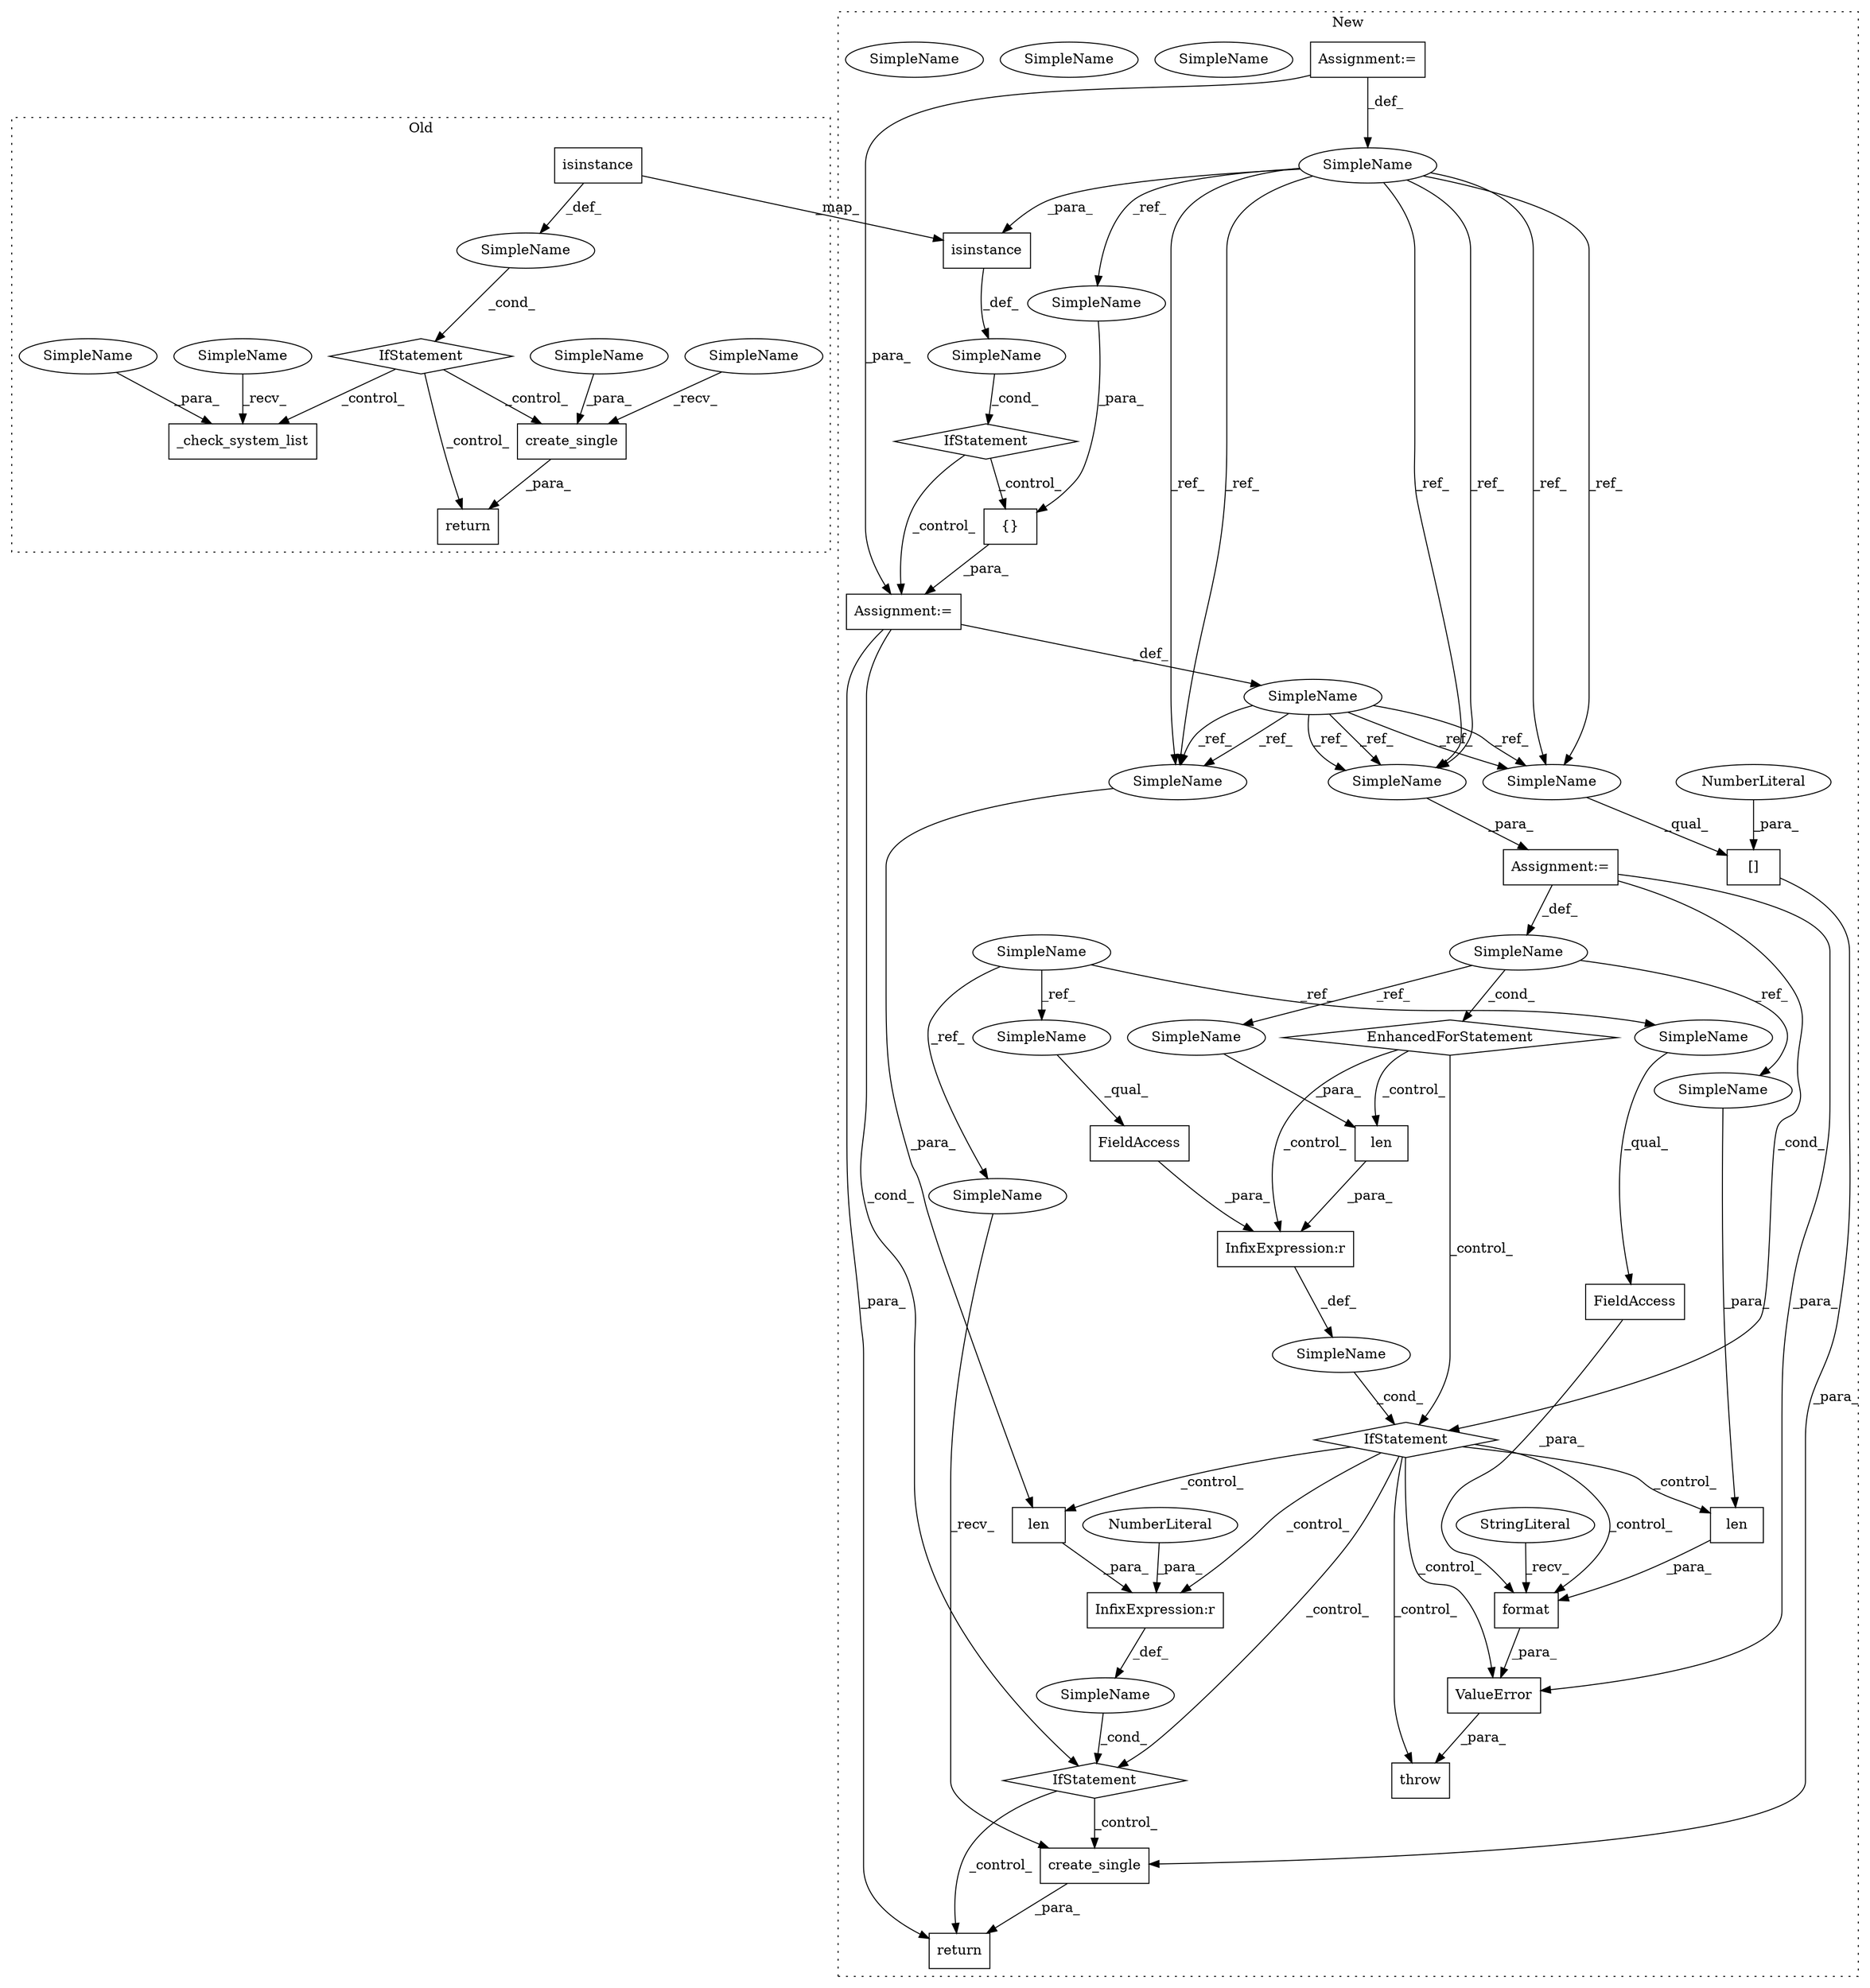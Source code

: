 digraph G {
subgraph cluster0 {
1 [label="create_single" a="32" s="693,736" l="14,1" shape="box"];
3 [label="_check_system_list" a="32" s="764,789" l="19,1" shape="box"];
12 [label="SimpleName" a="42" s="" l="" shape="ellipse"];
27 [label="IfStatement" a="25" s="618,671" l="4,2" shape="diamond"];
33 [label="isinstance" a="32" s="622,669" l="11,2" shape="box"];
38 [label="return" a="41" s="681" l="7" shape="box"];
42 [label="SimpleName" a="42" s="783" l="6" shape="ellipse"];
43 [label="SimpleName" a="42" s="707" l="6" shape="ellipse"];
48 [label="SimpleName" a="42" s="688" l="4" shape="ellipse"];
49 [label="SimpleName" a="42" s="759" l="4" shape="ellipse"];
label = "Old";
style="dotted";
}
subgraph cluster1 {
2 [label="create_single" a="32" s="1045,1091" l="14,1" shape="box"];
4 [label="SimpleName" a="42" s="792" l="1" shape="ellipse"];
5 [label="throw" a="53" s="853" l="6" shape="box"];
6 [label="{}" a="4" s="715,722" l="1,1" shape="box"];
7 [label="[]" a="2" s="1059,1067" l="7,1" shape="box"];
8 [label="NumberLiteral" a="34" s="1066" l="1" shape="ellipse"];
9 [label="EnhancedForStatement" a="70" s="735,802" l="53,2" shape="diamond"];
10 [label="SimpleName" a="42" s="316" l="4" shape="ellipse"];
11 [label="format" a="32" s="951,981" l="7,1" shape="box"];
13 [label="SimpleName" a="42" s="" l="" shape="ellipse"];
14 [label="SimpleName" a="42" s="463" l="6" shape="ellipse"];
15 [label="SimpleName" a="42" s="" l="" shape="ellipse"];
16 [label="return" a="41" s="1033" l="7" shape="box"];
17 [label="InfixExpression:r" a="27" s="822" l="3" shape="box"];
18 [label="InfixExpression:r" a="27" s="1018" l="4" shape="box"];
19 [label="NumberLiteral" a="34" s="1022" l="1" shape="ellipse"];
20 [label="len" a="32" s="1007,1017" l="4,1" shape="box"];
21 [label="FieldAccess" a="22" s="825" l="16" shape="box"];
22 [label="len" a="32" s="958,963" l="4,1" shape="box"];
23 [label="FieldAccess" a="22" s="965" l="16" shape="box"];
24 [label="len" a="32" s="816,821" l="4,1" shape="box"];
25 [label="SimpleName" a="42" s="" l="" shape="ellipse"];
26 [label="IfStatement" a="25" s="636,689" l="4,2" shape="diamond"];
28 [label="ValueError" a="32" s="859,982" l="11,1" shape="box"];
29 [label="IfStatement" a="25" s="1003,1023" l="4,2" shape="diamond"];
30 [label="SimpleName" a="42" s="699" l="6" shape="ellipse"];
31 [label="IfStatement" a="25" s="812,841" l="4,2" shape="diamond"];
32 [label="isinstance" a="32" s="640,687" l="11,2" shape="box"];
34 [label="Assignment:=" a="7" s="705" l="1" shape="box"];
35 [label="StringLiteral" a="45" s="870" l="80" shape="ellipse"];
36 [label="Assignment:=" a="7" s="463" l="6" shape="box"];
37 [label="Assignment:=" a="7" s="735,802" l="53,2" shape="box"];
39 [label="SimpleName" a="42" s="965" l="4" shape="ellipse"];
40 [label="SimpleName" a="42" s="825" l="4" shape="ellipse"];
41 [label="SimpleName" a="42" s="1040" l="4" shape="ellipse"];
44 [label="SimpleName" a="42" s="716" l="6" shape="ellipse"];
45 [label="SimpleName" a="42" s="796" l="6" shape="ellipse"];
46 [label="SimpleName" a="42" s="1059" l="6" shape="ellipse"];
47 [label="SimpleName" a="42" s="1011" l="6" shape="ellipse"];
50 [label="SimpleName" a="42" s="962" l="1" shape="ellipse"];
51 [label="SimpleName" a="42" s="820" l="1" shape="ellipse"];
52 [label="SimpleName" a="42" s="1059" l="6" shape="ellipse"];
53 [label="SimpleName" a="42" s="1011" l="6" shape="ellipse"];
54 [label="SimpleName" a="42" s="796" l="6" shape="ellipse"];
label = "New";
style="dotted";
}
1 -> 38 [label="_para_"];
2 -> 16 [label="_para_"];
4 -> 9 [label="_cond_"];
4 -> 50 [label="_ref_"];
4 -> 51 [label="_ref_"];
6 -> 34 [label="_para_"];
7 -> 2 [label="_para_"];
8 -> 7 [label="_para_"];
9 -> 24 [label="_control_"];
9 -> 17 [label="_control_"];
9 -> 31 [label="_control_"];
10 -> 40 [label="_ref_"];
10 -> 39 [label="_ref_"];
10 -> 41 [label="_ref_"];
11 -> 28 [label="_para_"];
12 -> 27 [label="_cond_"];
13 -> 31 [label="_cond_"];
14 -> 52 [label="_ref_"];
14 -> 44 [label="_ref_"];
14 -> 53 [label="_ref_"];
14 -> 52 [label="_ref_"];
14 -> 32 [label="_para_"];
14 -> 54 [label="_ref_"];
14 -> 54 [label="_ref_"];
14 -> 53 [label="_ref_"];
15 -> 29 [label="_cond_"];
17 -> 13 [label="_def_"];
18 -> 15 [label="_def_"];
19 -> 18 [label="_para_"];
20 -> 18 [label="_para_"];
21 -> 17 [label="_para_"];
22 -> 11 [label="_para_"];
23 -> 11 [label="_para_"];
24 -> 17 [label="_para_"];
25 -> 26 [label="_cond_"];
26 -> 6 [label="_control_"];
26 -> 34 [label="_control_"];
27 -> 38 [label="_control_"];
27 -> 3 [label="_control_"];
27 -> 1 [label="_control_"];
28 -> 5 [label="_para_"];
29 -> 2 [label="_control_"];
29 -> 16 [label="_control_"];
30 -> 54 [label="_ref_"];
30 -> 54 [label="_ref_"];
30 -> 52 [label="_ref_"];
30 -> 52 [label="_ref_"];
30 -> 53 [label="_ref_"];
30 -> 53 [label="_ref_"];
31 -> 22 [label="_control_"];
31 -> 20 [label="_control_"];
31 -> 29 [label="_control_"];
31 -> 5 [label="_control_"];
31 -> 18 [label="_control_"];
31 -> 28 [label="_control_"];
31 -> 11 [label="_control_"];
32 -> 25 [label="_def_"];
33 -> 32 [label="_map_"];
33 -> 12 [label="_def_"];
34 -> 30 [label="_def_"];
34 -> 16 [label="_para_"];
34 -> 29 [label="_cond_"];
35 -> 11 [label="_recv_"];
36 -> 14 [label="_def_"];
36 -> 34 [label="_para_"];
37 -> 28 [label="_para_"];
37 -> 4 [label="_def_"];
37 -> 31 [label="_cond_"];
39 -> 23 [label="_qual_"];
40 -> 21 [label="_qual_"];
41 -> 2 [label="_recv_"];
42 -> 3 [label="_para_"];
43 -> 1 [label="_para_"];
44 -> 6 [label="_para_"];
48 -> 1 [label="_recv_"];
49 -> 3 [label="_recv_"];
50 -> 22 [label="_para_"];
51 -> 24 [label="_para_"];
52 -> 7 [label="_qual_"];
53 -> 20 [label="_para_"];
54 -> 37 [label="_para_"];
}